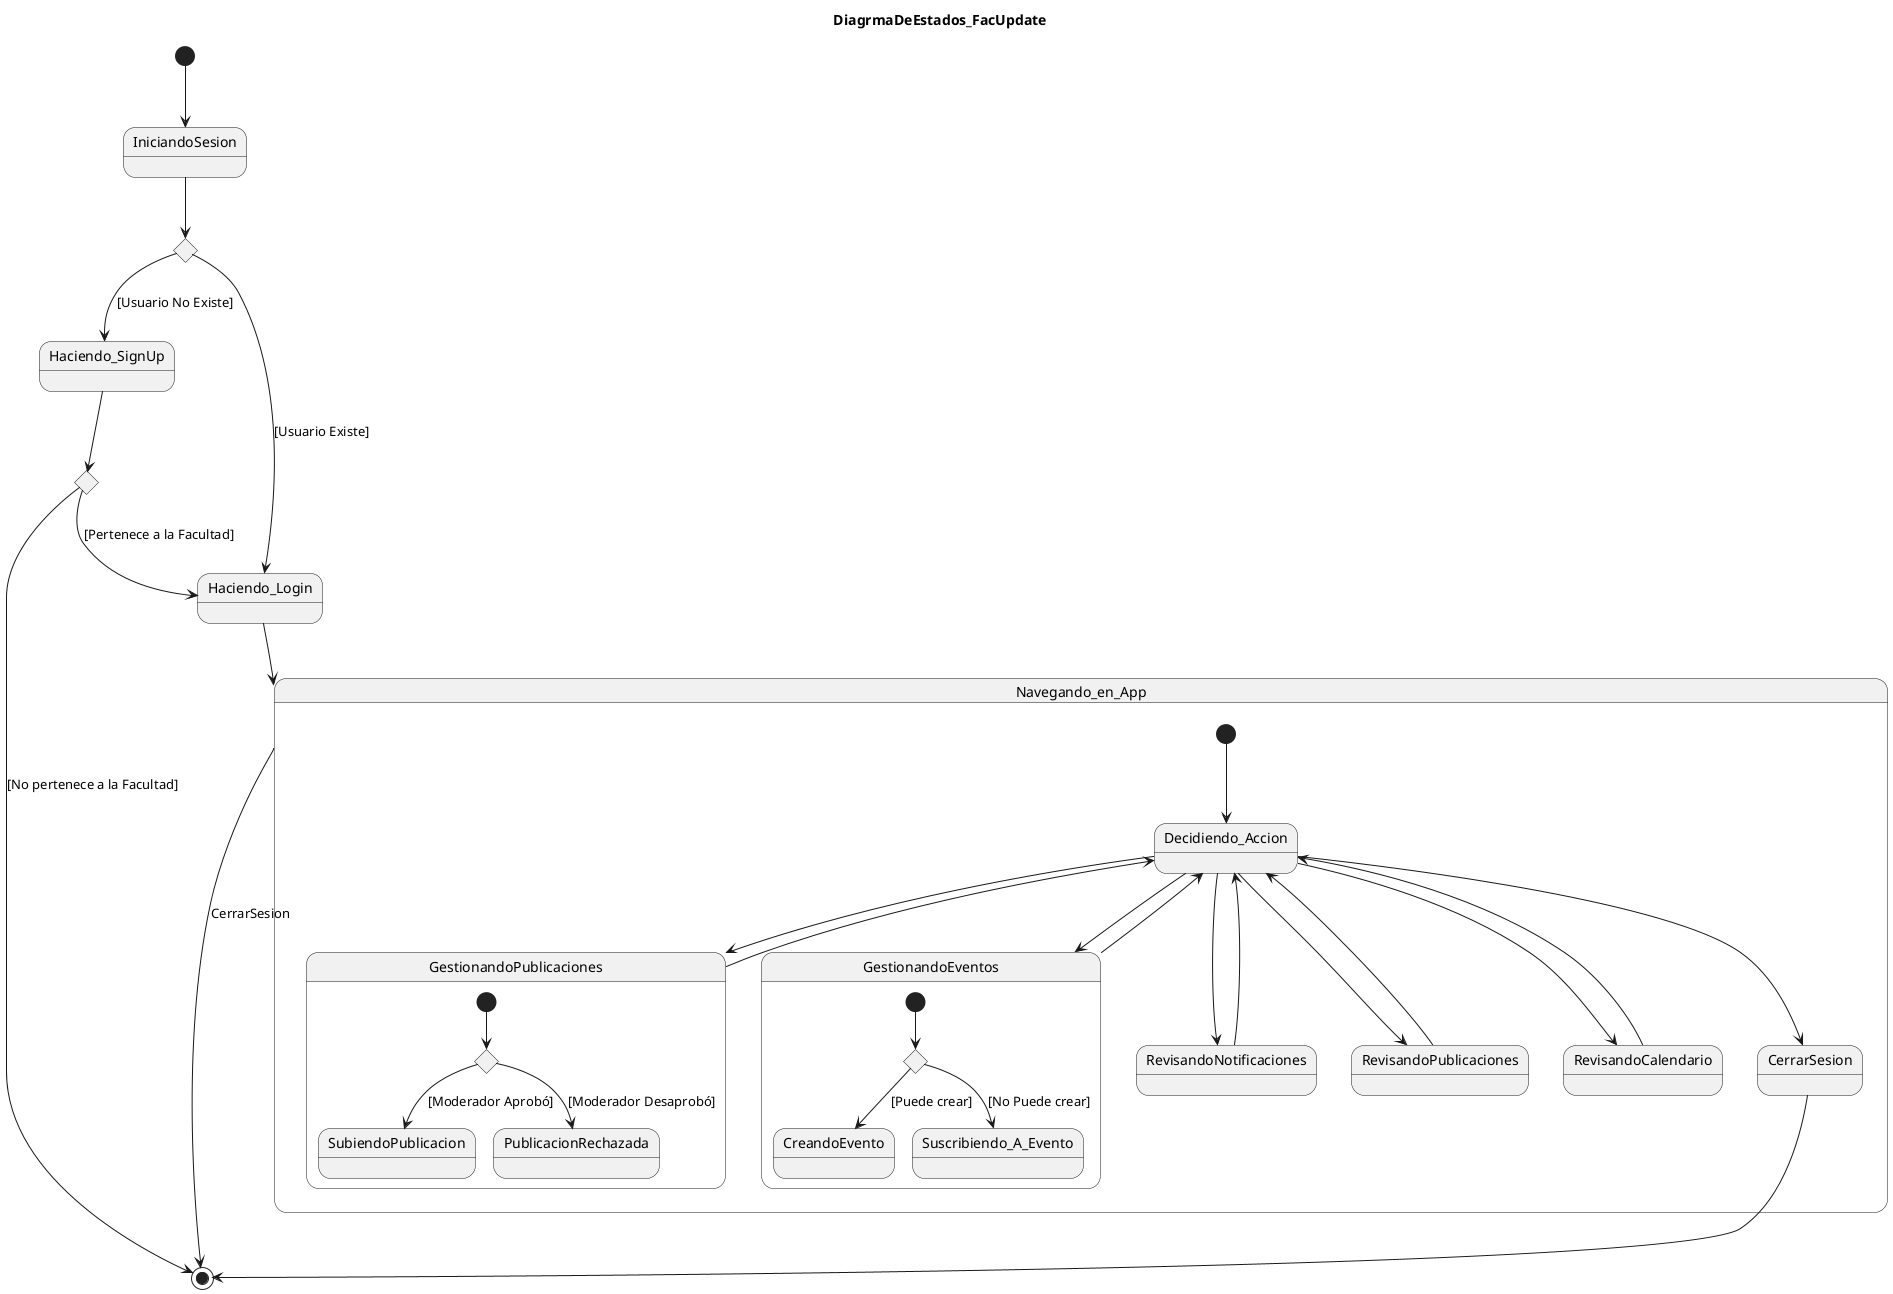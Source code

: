 title DiagrmaDeEstados_FacUpdate

@startuml
title DiagrmaDeEstados_FacUpdate

[*] --> IniciandoSesion

state c1 <<choice>>
IniciandoSesion --> c1

c1 --> Haciendo_SignUp : [Usuario No Existe]
state c2 <<choice>>
Haciendo_SignUp --> c2
c2 --> Haciendo_Login : [Pertenece a la Facultad]
Haciendo_Login --> Navegando_en_App
c2 --> [*] : [No pertenece a la Facultad]

c1 --> Haciendo_Login : [Usuario Existe]

state Navegando_en_App {
    [*] -down-> Decidiendo_Accion
    
    state GestionandoPublicaciones {
        state c3 <<choice>>
        [*] --> c3
        c3 --> SubiendoPublicacion : [Moderador Aprobó]
        c3 --> PublicacionRechazada : [Moderador Desaprobó]
    }
    
    state GestionandoEventos {
        state c4 <<choice>>
        [*] --> c4
        c4 -down-> CreandoEvento : [Puede crear]
        c4 -down-> Suscribiendo_A_Evento : [No Puede crear]
    }
    

    Decidiendo_Accion -down-> GestionandoPublicaciones
    Decidiendo_Accion -down-> RevisandoNotificaciones
    Decidiendo_Accion -down-> RevisandoPublicaciones
    Decidiendo_Accion -down-> RevisandoCalendario
    Decidiendo_Accion -down-> GestionandoEventos
    Decidiendo_Accion -down-> CerrarSesion
    
    GestionandoEventos -up-> Decidiendo_Accion
    GestionandoPublicaciones -up-> Decidiendo_Accion
    RevisandoNotificaciones -up-> Decidiendo_Accion
    RevisandoPublicaciones -up-> Decidiendo_Accion
    RevisandoCalendario -up-> Decidiendo_Accion
}

CerrarSesion --> [*]
Navegando_en_App --> [*] : CerrarSesion

@enduml